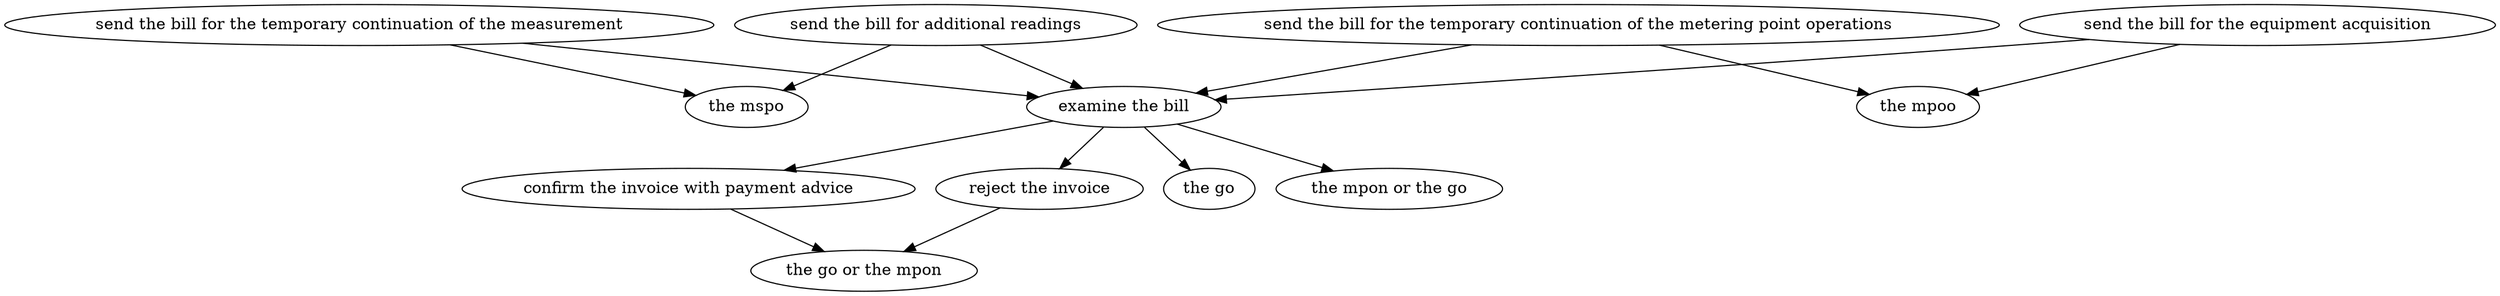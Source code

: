 strict digraph "doc-10.14" {
	graph [name="doc-10.14"];
	"send the bill for the temporary continuation of the metering point operations"	[attrs="{'type': 'Activity', 'label': 'send the bill for the temporary continuation of the metering point operations'}"];
	"examine the bill"	[attrs="{'type': 'Activity', 'label': 'examine the bill'}"];
	"send the bill for the temporary continuation of the metering point operations" -> "examine the bill"	[attrs="{'type': 'flow', 'label': 'flow'}"];
	"the mpoo"	[attrs="{'type': 'Actor', 'label': 'the mpoo'}"];
	"send the bill for the temporary continuation of the metering point operations" -> "the mpoo"	[attrs="{'type': 'actor performer', 'label': 'actor performer'}"];
	"confirm the invoice with payment advice"	[attrs="{'type': 'Activity', 'label': 'confirm the invoice with payment advice'}"];
	"examine the bill" -> "confirm the invoice with payment advice"	[attrs="{'type': 'flow', 'label': 'flow'}"];
	"reject the invoice"	[attrs="{'type': 'Activity', 'label': 'reject the invoice'}"];
	"examine the bill" -> "reject the invoice"	[attrs="{'type': 'flow', 'label': 'flow'}"];
	"the go"	[attrs="{'type': 'Actor', 'label': 'the go'}"];
	"examine the bill" -> "the go"	[attrs="{'type': 'actor performer', 'label': 'actor performer'}"];
	"the mpon or the go"	[attrs="{'type': 'Actor', 'label': 'the mpon or the go'}"];
	"examine the bill" -> "the mpon or the go"	[attrs="{'type': 'actor performer', 'label': 'actor performer'}"];
	"send the bill for the temporary continuation of the measurement"	[attrs="{'type': 'Activity', 'label': 'send the bill for the temporary continuation of the measurement'}"];
	"send the bill for the temporary continuation of the measurement" -> "examine the bill"	[attrs="{'type': 'flow', 'label': 'flow'}"];
	"the mspo"	[attrs="{'type': 'Actor', 'label': 'the mspo'}"];
	"send the bill for the temporary continuation of the measurement" -> "the mspo"	[attrs="{'type': 'actor performer', 'label': 'actor performer'}"];
	"send the bill for additional readings"	[attrs="{'type': 'Activity', 'label': 'send the bill for additional readings'}"];
	"send the bill for additional readings" -> "examine the bill"	[attrs="{'type': 'flow', 'label': 'flow'}"];
	"send the bill for additional readings" -> "the mspo"	[attrs="{'type': 'actor performer', 'label': 'actor performer'}"];
	"send the bill for the equipment acquisition"	[attrs="{'type': 'Activity', 'label': 'send the bill for the equipment acquisition'}"];
	"send the bill for the equipment acquisition" -> "examine the bill"	[attrs="{'type': 'flow', 'label': 'flow'}"];
	"send the bill for the equipment acquisition" -> "the mpoo"	[attrs="{'type': 'actor performer', 'label': 'actor performer'}"];
	"the go or the mpon"	[attrs="{'type': 'Actor', 'label': 'the go or the mpon'}"];
	"confirm the invoice with payment advice" -> "the go or the mpon"	[attrs="{'type': 'actor performer', 'label': 'actor performer'}"];
	"reject the invoice" -> "the go or the mpon"	[attrs="{'type': 'actor performer', 'label': 'actor performer'}"];
}
